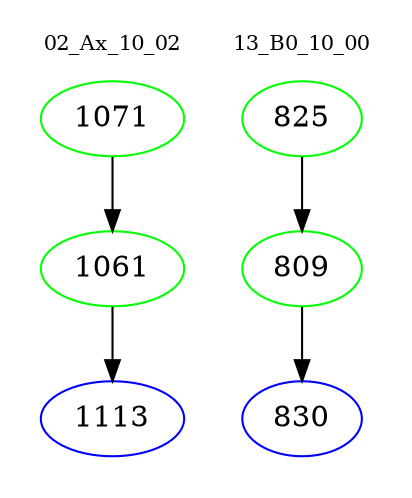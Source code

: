 digraph{
subgraph cluster_0 {
color = white
label = "02_Ax_10_02";
fontsize=10;
T0_1071 [label="1071", color="green"]
T0_1071 -> T0_1061 [color="black"]
T0_1061 [label="1061", color="green"]
T0_1061 -> T0_1113 [color="black"]
T0_1113 [label="1113", color="blue"]
}
subgraph cluster_1 {
color = white
label = "13_B0_10_00";
fontsize=10;
T1_825 [label="825", color="green"]
T1_825 -> T1_809 [color="black"]
T1_809 [label="809", color="green"]
T1_809 -> T1_830 [color="black"]
T1_830 [label="830", color="blue"]
}
}
